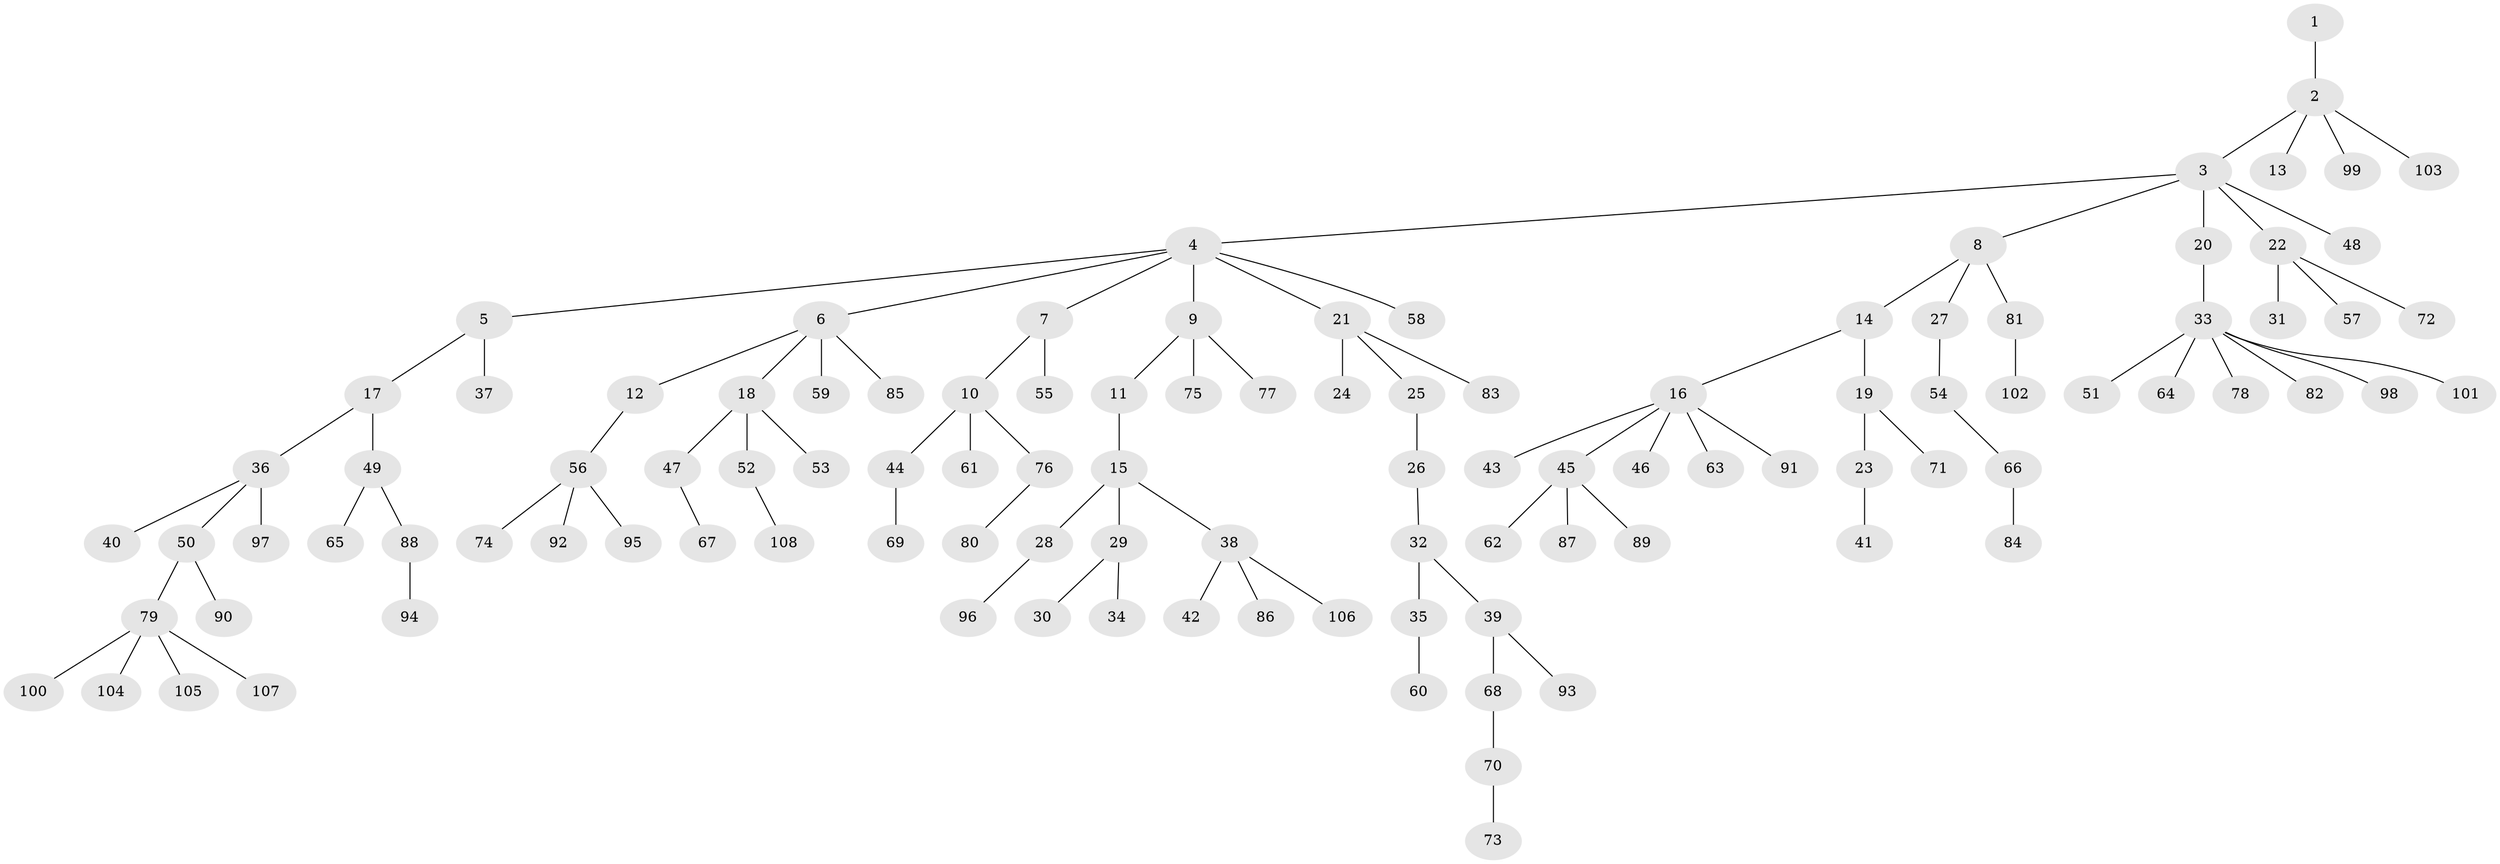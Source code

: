 // Generated by graph-tools (version 1.1) at 2025/26/03/09/25 03:26:32]
// undirected, 108 vertices, 107 edges
graph export_dot {
graph [start="1"]
  node [color=gray90,style=filled];
  1;
  2;
  3;
  4;
  5;
  6;
  7;
  8;
  9;
  10;
  11;
  12;
  13;
  14;
  15;
  16;
  17;
  18;
  19;
  20;
  21;
  22;
  23;
  24;
  25;
  26;
  27;
  28;
  29;
  30;
  31;
  32;
  33;
  34;
  35;
  36;
  37;
  38;
  39;
  40;
  41;
  42;
  43;
  44;
  45;
  46;
  47;
  48;
  49;
  50;
  51;
  52;
  53;
  54;
  55;
  56;
  57;
  58;
  59;
  60;
  61;
  62;
  63;
  64;
  65;
  66;
  67;
  68;
  69;
  70;
  71;
  72;
  73;
  74;
  75;
  76;
  77;
  78;
  79;
  80;
  81;
  82;
  83;
  84;
  85;
  86;
  87;
  88;
  89;
  90;
  91;
  92;
  93;
  94;
  95;
  96;
  97;
  98;
  99;
  100;
  101;
  102;
  103;
  104;
  105;
  106;
  107;
  108;
  1 -- 2;
  2 -- 3;
  2 -- 13;
  2 -- 99;
  2 -- 103;
  3 -- 4;
  3 -- 8;
  3 -- 20;
  3 -- 22;
  3 -- 48;
  4 -- 5;
  4 -- 6;
  4 -- 7;
  4 -- 9;
  4 -- 21;
  4 -- 58;
  5 -- 17;
  5 -- 37;
  6 -- 12;
  6 -- 18;
  6 -- 59;
  6 -- 85;
  7 -- 10;
  7 -- 55;
  8 -- 14;
  8 -- 27;
  8 -- 81;
  9 -- 11;
  9 -- 75;
  9 -- 77;
  10 -- 44;
  10 -- 61;
  10 -- 76;
  11 -- 15;
  12 -- 56;
  14 -- 16;
  14 -- 19;
  15 -- 28;
  15 -- 29;
  15 -- 38;
  16 -- 43;
  16 -- 45;
  16 -- 46;
  16 -- 63;
  16 -- 91;
  17 -- 36;
  17 -- 49;
  18 -- 47;
  18 -- 52;
  18 -- 53;
  19 -- 23;
  19 -- 71;
  20 -- 33;
  21 -- 24;
  21 -- 25;
  21 -- 83;
  22 -- 31;
  22 -- 57;
  22 -- 72;
  23 -- 41;
  25 -- 26;
  26 -- 32;
  27 -- 54;
  28 -- 96;
  29 -- 30;
  29 -- 34;
  32 -- 35;
  32 -- 39;
  33 -- 51;
  33 -- 64;
  33 -- 78;
  33 -- 82;
  33 -- 98;
  33 -- 101;
  35 -- 60;
  36 -- 40;
  36 -- 50;
  36 -- 97;
  38 -- 42;
  38 -- 86;
  38 -- 106;
  39 -- 68;
  39 -- 93;
  44 -- 69;
  45 -- 62;
  45 -- 87;
  45 -- 89;
  47 -- 67;
  49 -- 65;
  49 -- 88;
  50 -- 79;
  50 -- 90;
  52 -- 108;
  54 -- 66;
  56 -- 74;
  56 -- 92;
  56 -- 95;
  66 -- 84;
  68 -- 70;
  70 -- 73;
  76 -- 80;
  79 -- 100;
  79 -- 104;
  79 -- 105;
  79 -- 107;
  81 -- 102;
  88 -- 94;
}
